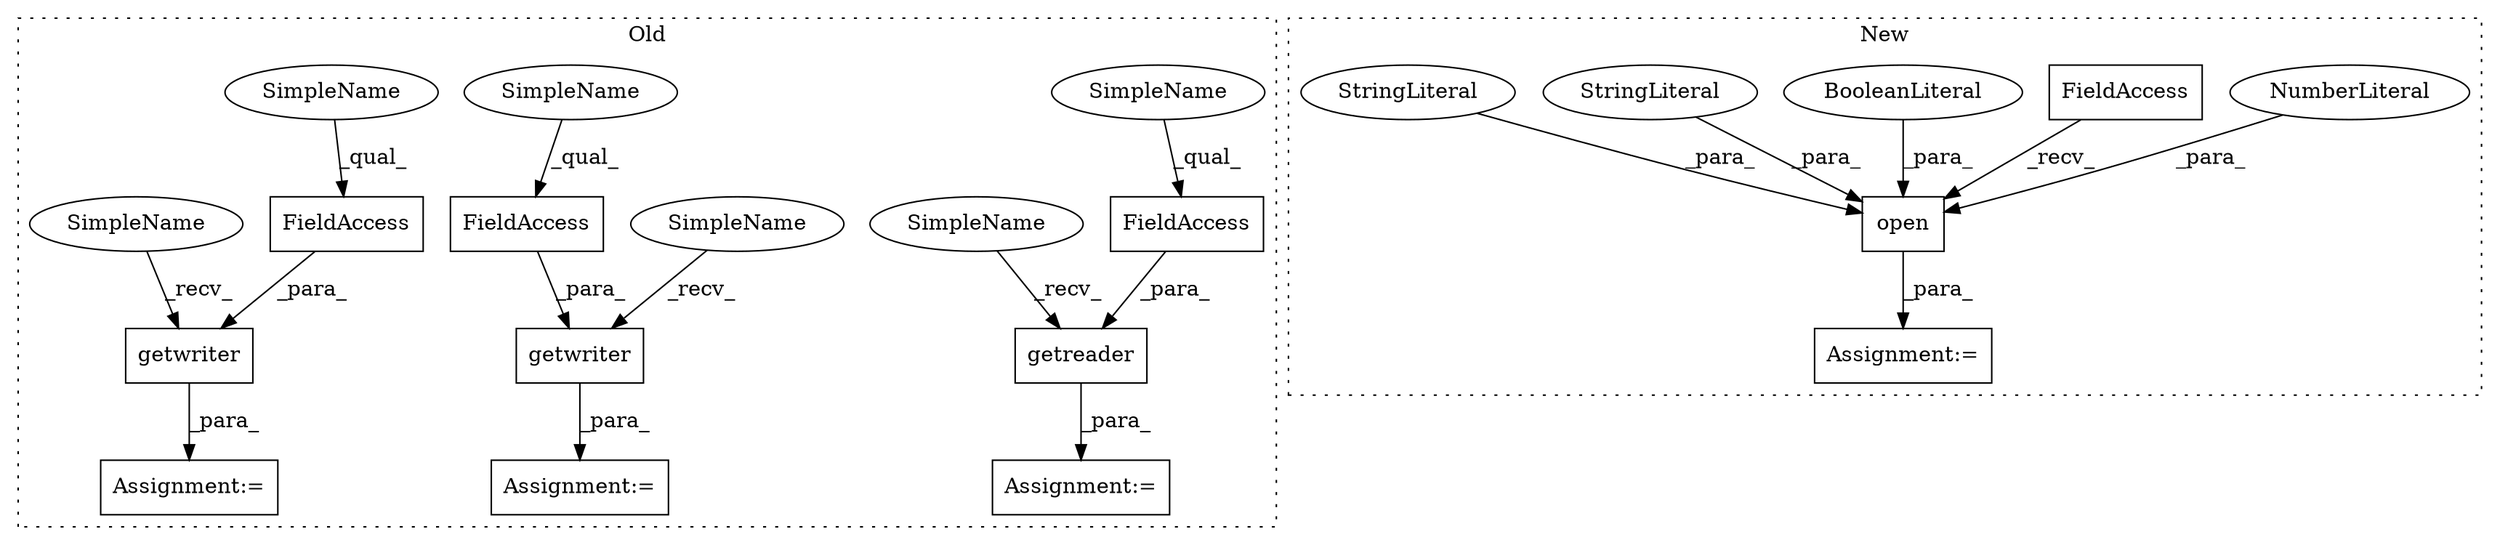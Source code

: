 digraph G {
subgraph cluster0 {
1 [label="getreader" a="32" s="145,164" l="10,1" shape="box"];
4 [label="FieldAccess" a="22" s="155" l="9" shape="box"];
5 [label="FieldAccess" a="22" s="236" l="10" shape="box"];
6 [label="getwriter" a="32" s="226,246" l="10,1" shape="box"];
8 [label="FieldAccess" a="22" s="195" l="10" shape="box"];
9 [label="getwriter" a="32" s="185,205" l="10,1" shape="box"];
11 [label="Assignment:=" a="7" s="137" l="1" shape="box"];
14 [label="Assignment:=" a="7" s="218" l="1" shape="box"];
15 [label="Assignment:=" a="7" s="177" l="1" shape="box"];
17 [label="SimpleName" a="42" s="155" l="3" shape="ellipse"];
18 [label="SimpleName" a="42" s="236" l="3" shape="ellipse"];
19 [label="SimpleName" a="42" s="195" l="3" shape="ellipse"];
20 [label="SimpleName" a="42" s="138" l="6" shape="ellipse"];
21 [label="SimpleName" a="42" s="178" l="6" shape="ellipse"];
22 [label="SimpleName" a="42" s="219" l="6" shape="ellipse"];
label = "Old";
style="dotted";
}
subgraph cluster1 {
2 [label="open" a="32" s="179,204" l="5,1" shape="box"];
3 [label="NumberLiteral" a="34" s="184" l="1" shape="ellipse"];
7 [label="FieldAccess" a="22" s="176" l="2" shape="box"];
10 [label="BooleanLiteral" a="9" s="199" l="5" shape="ellipse"];
12 [label="StringLiteral" a="45" s="186" l="4" shape="ellipse"];
13 [label="Assignment:=" a="7" s="175" l="1" shape="box"];
16 [label="StringLiteral" a="45" s="191" l="7" shape="ellipse"];
label = "New";
style="dotted";
}
1 -> 11 [label="_para_"];
2 -> 13 [label="_para_"];
3 -> 2 [label="_para_"];
4 -> 1 [label="_para_"];
5 -> 6 [label="_para_"];
6 -> 14 [label="_para_"];
7 -> 2 [label="_recv_"];
8 -> 9 [label="_para_"];
9 -> 15 [label="_para_"];
10 -> 2 [label="_para_"];
12 -> 2 [label="_para_"];
16 -> 2 [label="_para_"];
17 -> 4 [label="_qual_"];
18 -> 5 [label="_qual_"];
19 -> 8 [label="_qual_"];
20 -> 1 [label="_recv_"];
21 -> 9 [label="_recv_"];
22 -> 6 [label="_recv_"];
}